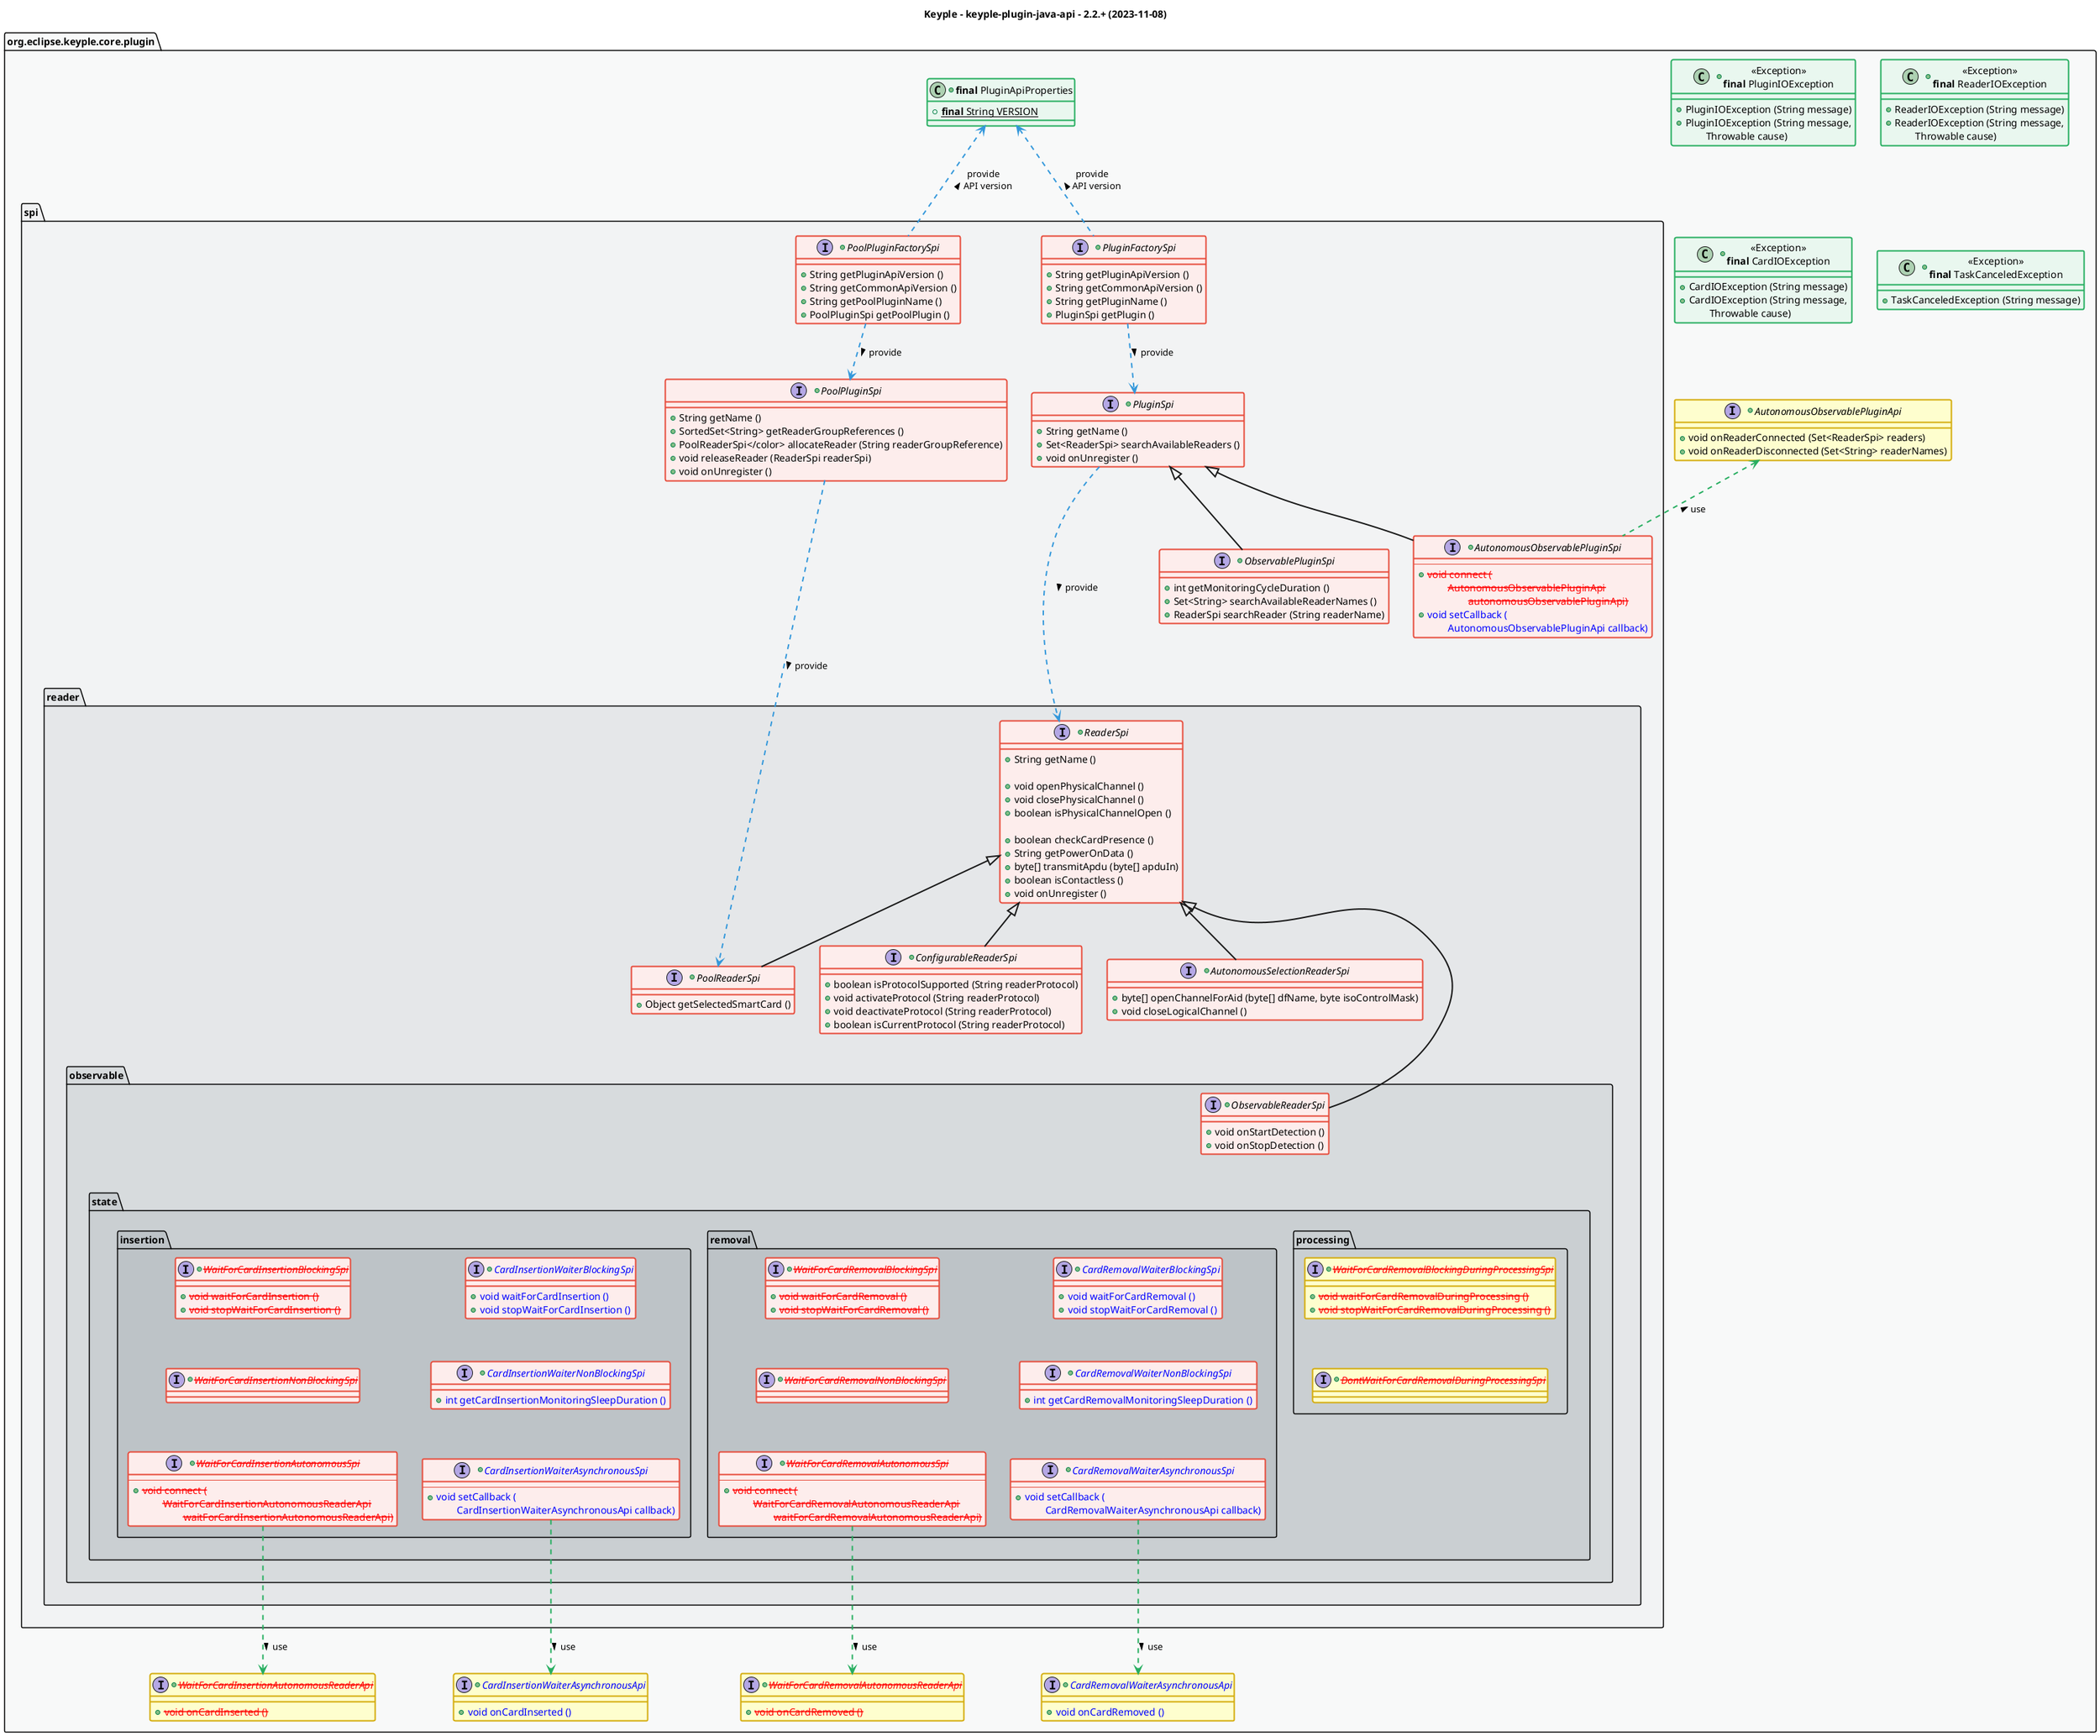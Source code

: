 @startuml
title
    Keyple - keyple-plugin-java-api - 2.2.+ (2023-11-08)
end title

' == THEME ==

'Couleurs issues de : https://htmlcolorcodes.com/fr/tableau-de-couleur/tableau-de-couleur-design-plat/
!define C_GREY1 F8F9F9
!define C_GREY2 F2F3F4
!define C_GREY3 E5E7E9
!define C_GREY4 D7DBDD
!define C_GREY5 CACFD2
!define C_GREY6 BDC3C7
!define C_LINK 3498DB
!define C_USE 27AE60

' -- Styles that don't work with new version of plantuml --
skinparam stereotypeABorderColor #A9DCDF
skinparam stereotypeIBorderColor #B4A7E5
skinparam stereotypeCBorderColor #ADD1B2
skinparam stereotypeEBorderColor #EB93DF
' -- END --

skinparam ClassBorderThickness 2
skinparam ArrowThickness 2

' Yellow
skinparam ClassBackgroundColor #FEFECE
skinparam ClassBorderColor #D4AC0D
' Red
skinparam ClassBackgroundColor<<red>> #FDEDEC
skinparam ClassBorderColor<<red>> #E74C3C
hide <<red>> stereotype
' Purple
skinparam ClassBackgroundColor<<purple>> #F4ECF7
skinparam ClassBorderColor<<purple>> #8E44AD
hide <<purple>> stereotype
' blue
skinparam ClassBackgroundColor<<blue>> #EBF5FB
skinparam ClassBorderColor<<blue>> #3498DB
hide <<blue>> stereotype
' Green
skinparam ClassBackgroundColor<<green>> #E9F7EF
skinparam ClassBorderColor<<green>> #27AE60
hide <<green>> stereotype
' Grey
skinparam ClassBackgroundColor<<grey>> #EAECEE
skinparam ClassBorderColor<<grey>> #2C3E50
hide <<grey>> stereotype

' == CONTENT ==

package "org.eclipse.keyple.core.plugin" as api {
    +class "**final** PluginApiProperties" as ApiProperties <<green>> {
        +{static} **final** String VERSION
    }
    +interface AutonomousObservablePluginApi {
        +void onReaderConnected (Set<ReaderSpi> readers)
        +void onReaderDisconnected (Set<String> readerNames)
    }
    +interface "<color:red><s>WaitForCardInsertionAutonomousReaderApi" as WaitForCardInsertionAutonomousReaderApi {
        +<color:red><s>void onCardInserted ()
    }
    +interface "<color:red><s>WaitForCardRemovalAutonomousReaderApi" as WaitForCardRemovalAutonomousReaderApi {
        +<color:red><s>void onCardRemoved ()
    }
    +interface "<color:blue>CardInsertionWaiterAsynchronousApi" as CardInsertionWaiterAsynchronousApi {
        +<color:blue>void onCardInserted ()
    }
    +interface "<color:blue>CardRemovalWaiterAsynchronousApi" as CardRemovalWaiterAsynchronousApi {
        +<color:blue>void onCardRemoved ()
    }
    +class "<<Exception>>\n**final** PluginIOException" as PluginIOException <<green>> {
        +PluginIOException (String message)
        +PluginIOException (String message,
            \tThrowable cause)
    }
    +class "<<Exception>>\n**final** ReaderIOException" as ReaderIOException <<green>> {
        +ReaderIOException (String message)
        +ReaderIOException (String message,
            \tThrowable cause)
    }
    +class "<<Exception>>\n**final** CardIOException" as CardIOException <<green>> {
        +CardIOException (String message)
        +CardIOException (String message,
            \tThrowable cause)
    }
    +class "<<Exception>>\n**final** TaskCanceledException" as TaskCanceledException <<green>> {
        +TaskCanceledException (String message)
    }
    package spi {
        together {
            +interface PoolPluginFactorySpi <<red>> {
                +String getPluginApiVersion ()
                +String getCommonApiVersion ()
                +String getPoolPluginName ()
                +PoolPluginSpi getPoolPlugin ()
            }
            +interface PluginFactorySpi <<red>> {
                +String getPluginApiVersion ()
                +String getCommonApiVersion ()
                +String getPluginName ()
                +PluginSpi getPlugin ()
            }
            +interface PoolPluginSpi <<red>> {
                +String getName ()
                +SortedSet<String> getReaderGroupReferences ()
                +PoolReaderSpi</color> allocateReader (String readerGroupReference)
                +void releaseReader (ReaderSpi readerSpi)
                +void onUnregister ()
            }
            +interface PluginSpi <<red>> {
                +String getName ()
                +Set<ReaderSpi> searchAvailableReaders ()
                +void onUnregister ()
            }
        }
        +interface ObservablePluginSpi <<red>> extends PluginSpi {
            +int getMonitoringCycleDuration ()
            +Set<String> searchAvailableReaderNames ()
            +ReaderSpi searchReader (String readerName)
        }
        +interface AutonomousObservablePluginSpi <<red>> extends PluginSpi {
            --
            +<color:red><s>void connect (
                \t<color:red><s>AutonomousObservablePluginApi
                \t\t<color:red><s>autonomousObservablePluginApi)
            +<color:blue>void setCallback (
                \t<color:blue>AutonomousObservablePluginApi callback)
        }
        package reader {
            +interface ReaderSpi <<red>> {
                +String getName ()

                +void openPhysicalChannel ()
                +void closePhysicalChannel ()
                +boolean isPhysicalChannelOpen ()

                +boolean checkCardPresence ()
                +String getPowerOnData ()
                +byte[] transmitApdu (byte[] apduIn)
                +boolean isContactless ()
                +void onUnregister ()
            }
            +interface "PoolReaderSpi" as PoolReaderSpi <<red>> extends ReaderSpi {
                +Object getSelectedSmartCard ()
            }
            +interface ConfigurableReaderSpi <<red>> extends ReaderSpi {
                +boolean isProtocolSupported (String readerProtocol)
                +void activateProtocol (String readerProtocol)
                +void deactivateProtocol (String readerProtocol)
                +boolean isCurrentProtocol (String readerProtocol)
            }
            +interface AutonomousSelectionReaderSpi <<red>> extends ReaderSpi {
                +byte[] openChannelForAid (byte[] dfName, byte isoControlMask)
                +void closeLogicalChannel ()
            }
            package observable {
                +interface ObservableReaderSpi <<red>> extends api.spi.reader.ReaderSpi {
                    +void onStartDetection ()
                    +void onStopDetection ()
                }
                package state {
                    package processing {
                        +interface "<color:red><s>WaitForCardRemovalBlockingDuringProcessingSpi" as WaitForCardRemovalBlockingDuringProcessingSpi {
                            +<color:red><s>void waitForCardRemovalDuringProcessing ()
                            +<color:red><s>void stopWaitForCardRemovalDuringProcessing ()
                        }
                        +interface "<color:red><s>DontWaitForCardRemovalDuringProcessingSpi" as DontWaitForCardRemovalDuringProcessingSpi {
                        }
                    }
                    package insertion {
                        +interface "<color:red><s>WaitForCardInsertionBlockingSpi" as WaitForCardInsertionBlockingSpi <<red>> {
                            +<color:red><s>void waitForCardInsertion ()
                            +<color:red><s>void stopWaitForCardInsertion ()
                        }
                        +interface "<color:blue>CardInsertionWaiterBlockingSpi" as CardInsertionWaiterBlockingSpi <<red>> {
                            +<color:blue>void waitForCardInsertion ()
                            +<color:blue>void stopWaitForCardInsertion ()
                        }
                        +interface "<color:red><s>WaitForCardInsertionNonBlockingSpi" as WaitForCardInsertionNonBlockingSpi <<red>> {
                        }
                        +interface "<color:blue>CardInsertionWaiterNonBlockingSpi" as CardInsertionWaiterNonBlockingSpi <<red>> {
                            +<color:blue>int getCardInsertionMonitoringSleepDuration ()
                        }
                        +interface "<color:red><s>WaitForCardInsertionAutonomousSpi" as WaitForCardInsertionAutonomousSpi <<red>> {
                            --
                            +<color:red><s>void connect (
                                \t<color:red><s>WaitForCardInsertionAutonomousReaderApi
                                \t\t<color:red><s>waitForCardInsertionAutonomousReaderApi)
                        }
                        +interface "<color:blue>CardInsertionWaiterAsynchronousSpi" as CardInsertionWaiterAsynchronousSpi <<red>> {
                            --
                            +<color:blue>void setCallback (
                                \t<color:blue>CardInsertionWaiterAsynchronousApi callback)
                        }
                    }
                    package removal {
                        +interface "<color:red><s>WaitForCardRemovalBlockingSpi" as WaitForCardRemovalBlockingSpi <<red>> {
                            +<color:red><s>void waitForCardRemoval ()
                            +<color:red><s>void stopWaitForCardRemoval ()
                        }
                        +interface "<color:blue>CardRemovalWaiterBlockingSpi" as CardRemovalWaiterBlockingSpi <<red>> {
                            +<color:blue>void waitForCardRemoval ()
                            +<color:blue>void stopWaitForCardRemoval ()
                        }
                        +interface "<color:red><s>WaitForCardRemovalNonBlockingSpi" as WaitForCardRemovalNonBlockingSpi <<red>> {
                        }
                        +interface "<color:blue>CardRemovalWaiterNonBlockingSpi" as CardRemovalWaiterNonBlockingSpi <<red>> {
                            +<color:blue>int getCardRemovalMonitoringSleepDuration ()
                        }
                        +interface "<color:red><s>WaitForCardRemovalAutonomousSpi" as WaitForCardRemovalAutonomousSpi <<red>> {
                            --
                            +<color:red><s>void connect (
                                \t<color:red><s>WaitForCardRemovalAutonomousReaderApi
                                \t\t<color:red><s>waitForCardRemovalAutonomousReaderApi)
                        }
                        +interface "<color:blue>CardRemovalWaiterAsynchronousSpi" as CardRemovalWaiterAsynchronousSpi <<red>> {
                            --
                            +<color:blue>void setCallback (
                                \t<color:blue>CardRemovalWaiterAsynchronousApi callback)
                        }
                    }
                }
            }
        }
    }
}

' Associations

PluginFactorySpi .up.> ApiProperties #C_LINK : provide\nAPI version <
PluginFactorySpi ..> PluginSpi #C_LINK : provide >

PluginSpi ..> ReaderSpi #C_LINK : provide >

PoolPluginFactorySpi .up.> ApiProperties #C_LINK : provide\nAPI version <
PoolPluginFactorySpi ..> PoolPluginSpi #C_LINK : provide >

PoolPluginSpi ..> PoolReaderSpi #C_LINK : provide >

AutonomousObservablePluginSpi .up.> AutonomousObservablePluginApi #C_USE : use >

WaitForCardInsertionAutonomousSpi ..> WaitForCardInsertionAutonomousReaderApi #C_USE : use >
CardInsertionWaiterAsynchronousSpi ..> CardInsertionWaiterAsynchronousApi #C_USE : use >

WaitForCardRemovalAutonomousSpi ..> WaitForCardRemovalAutonomousReaderApi #C_USE : use >
CardRemovalWaiterAsynchronousSpi ..> CardRemovalWaiterAsynchronousApi #C_USE : use >

' == LAYOUT ==

ObservablePluginSpi -[hidden]- reader

AutonomousSelectionReaderSpi -[hidden]- ObservableReaderSpi

ObservableReaderSpi -[hidden]- state

WaitForCardInsertionBlockingSpi -[hidden]- WaitForCardInsertionNonBlockingSpi
WaitForCardInsertionNonBlockingSpi -[hidden]- WaitForCardInsertionAutonomousSpi

CardInsertionWaiterBlockingSpi -[hidden]- CardInsertionWaiterNonBlockingSpi
CardInsertionWaiterNonBlockingSpi -[hidden]- CardInsertionWaiterAsynchronousSpi

WaitForCardRemovalBlockingDuringProcessingSpi -[hidden]- DontWaitForCardRemovalDuringProcessingSpi

WaitForCardRemovalBlockingSpi -[hidden]- WaitForCardRemovalNonBlockingSpi
WaitForCardRemovalNonBlockingSpi -[hidden]- WaitForCardRemovalAutonomousSpi

CardRemovalWaiterBlockingSpi -[hidden]- CardRemovalWaiterNonBlockingSpi
CardRemovalWaiterNonBlockingSpi -[hidden]- CardRemovalWaiterAsynchronousSpi

' == STYLE ==

package api #C_GREY1 {}
package api.spi #C_GREY2 {}
package api.spi.reader #C_GREY3 {}
package api.spi.reader.observable #C_GREY4 {}
package api.spi.reader.observable.state #C_GREY5 {}
package api.spi.reader.observable.state.insertion #C_GREY6 {}
package api.spi.reader.observable.state.removal #C_GREY6 {}

@enduml